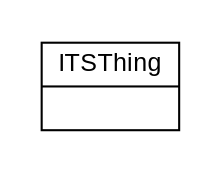 // Diagram for ITSThing
digraph {
	graph [overlap=false splines=true]
	node [fontname=Arial fontsize=12 shape=record]
	edge [fontname=Arial fontsize=10]
	subgraph cluster_main {
		rankdir=TB style=invis
		{
			rank=max
			ITSThing [label="{ITSThing|}"]
		}
	}
	subgraph cluster_others {
		style=invis
	}
}
